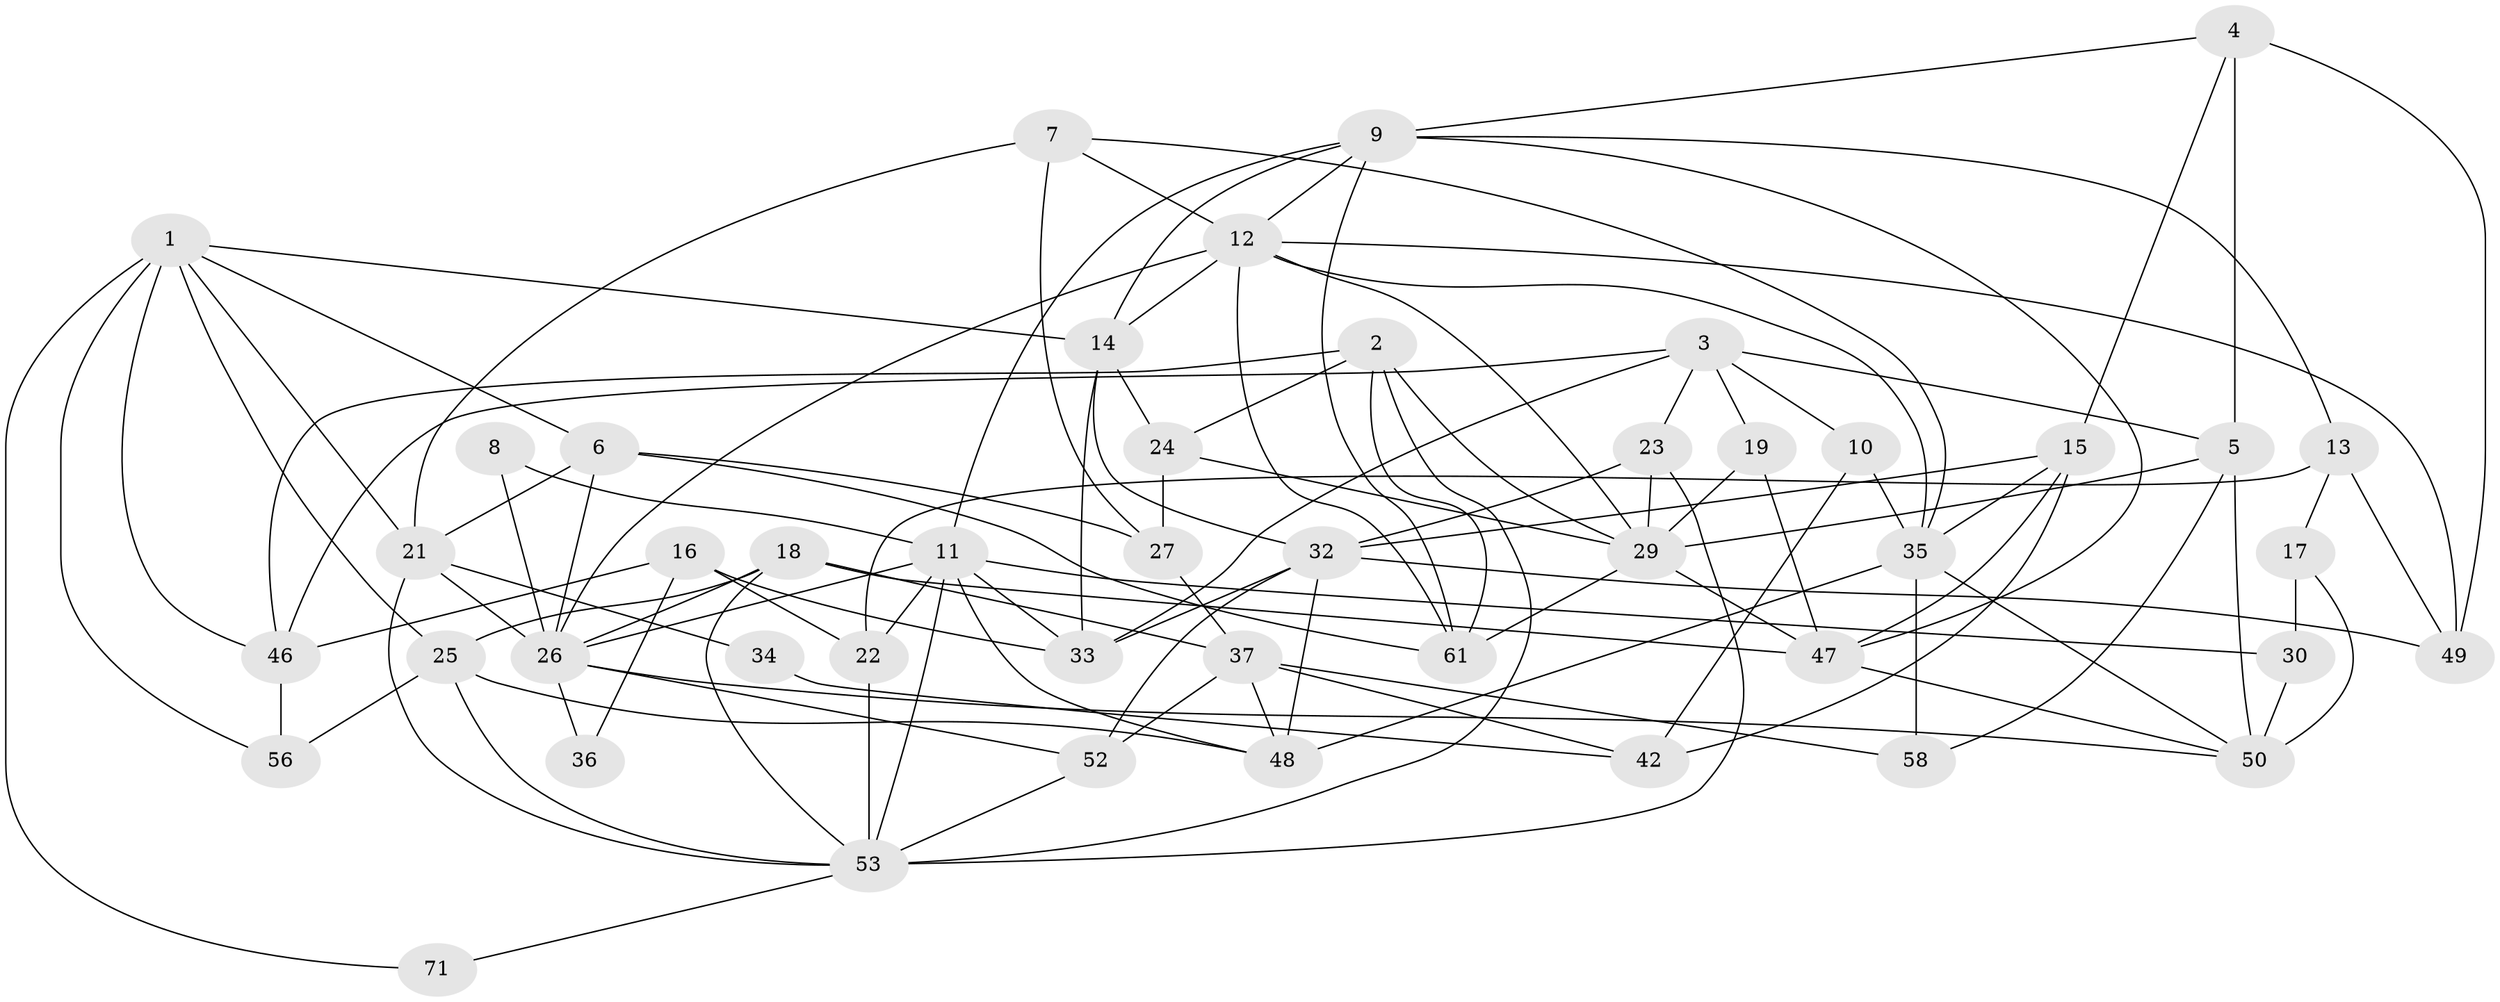 // Generated by graph-tools (version 1.1) at 2025/52/02/27/25 19:52:09]
// undirected, 46 vertices, 113 edges
graph export_dot {
graph [start="1"]
  node [color=gray90,style=filled];
  1 [super="+44"];
  2 [super="+38"];
  3 [super="+57"];
  4 [super="+55"];
  5 [super="+59"];
  6 [super="+43"];
  7;
  8;
  9 [super="+31"];
  10 [super="+45"];
  11 [super="+20"];
  12 [super="+54"];
  13;
  14 [super="+39"];
  15 [super="+28"];
  16 [super="+64"];
  17;
  18;
  19;
  21 [super="+73"];
  22 [super="+63"];
  23;
  24;
  25;
  26 [super="+68"];
  27;
  29 [super="+70"];
  30 [super="+67"];
  32 [super="+41"];
  33;
  34;
  35 [super="+40"];
  36;
  37 [super="+66"];
  42;
  46 [super="+65"];
  47 [super="+60"];
  48 [super="+51"];
  49 [super="+72"];
  50 [super="+69"];
  52;
  53 [super="+74"];
  56;
  58;
  61 [super="+62"];
  71;
  1 -- 56;
  1 -- 21;
  1 -- 71;
  1 -- 46;
  1 -- 6;
  1 -- 14;
  1 -- 25;
  2 -- 61;
  2 -- 46 [weight=2];
  2 -- 29;
  2 -- 24;
  2 -- 53;
  3 -- 19;
  3 -- 46;
  3 -- 33;
  3 -- 5;
  3 -- 23;
  3 -- 10;
  4 -- 15;
  4 -- 49 [weight=2];
  4 -- 9;
  4 -- 5;
  5 -- 50;
  5 -- 58;
  5 -- 29;
  6 -- 27;
  6 -- 26;
  6 -- 21;
  6 -- 61;
  7 -- 27;
  7 -- 35;
  7 -- 21;
  7 -- 12;
  8 -- 26;
  8 -- 11;
  9 -- 13;
  9 -- 11;
  9 -- 12;
  9 -- 61;
  9 -- 14;
  9 -- 47;
  10 -- 35;
  10 -- 42;
  11 -- 48;
  11 -- 26;
  11 -- 53;
  11 -- 33;
  11 -- 22;
  11 -- 30;
  12 -- 29;
  12 -- 49;
  12 -- 35;
  12 -- 61;
  12 -- 26;
  12 -- 14;
  13 -- 17;
  13 -- 22;
  13 -- 49;
  14 -- 33;
  14 -- 32;
  14 -- 24;
  15 -- 42;
  15 -- 35;
  15 -- 32;
  15 -- 47;
  16 -- 46;
  16 -- 22;
  16 -- 33;
  16 -- 36;
  17 -- 30;
  17 -- 50;
  18 -- 53;
  18 -- 26;
  18 -- 25;
  18 -- 47;
  18 -- 37;
  19 -- 29;
  19 -- 47;
  21 -- 34 [weight=2];
  21 -- 26;
  21 -- 53;
  22 -- 53;
  23 -- 32;
  23 -- 53;
  23 -- 29;
  24 -- 29;
  24 -- 27;
  25 -- 53;
  25 -- 56;
  25 -- 48;
  26 -- 52;
  26 -- 36;
  26 -- 50;
  27 -- 37;
  29 -- 61;
  29 -- 47;
  30 -- 50 [weight=3];
  32 -- 33;
  32 -- 52;
  32 -- 48 [weight=2];
  32 -- 49;
  34 -- 42;
  35 -- 58;
  35 -- 50;
  35 -- 48;
  37 -- 52;
  37 -- 42;
  37 -- 58;
  37 -- 48;
  46 -- 56;
  47 -- 50;
  52 -- 53;
  53 -- 71;
}
